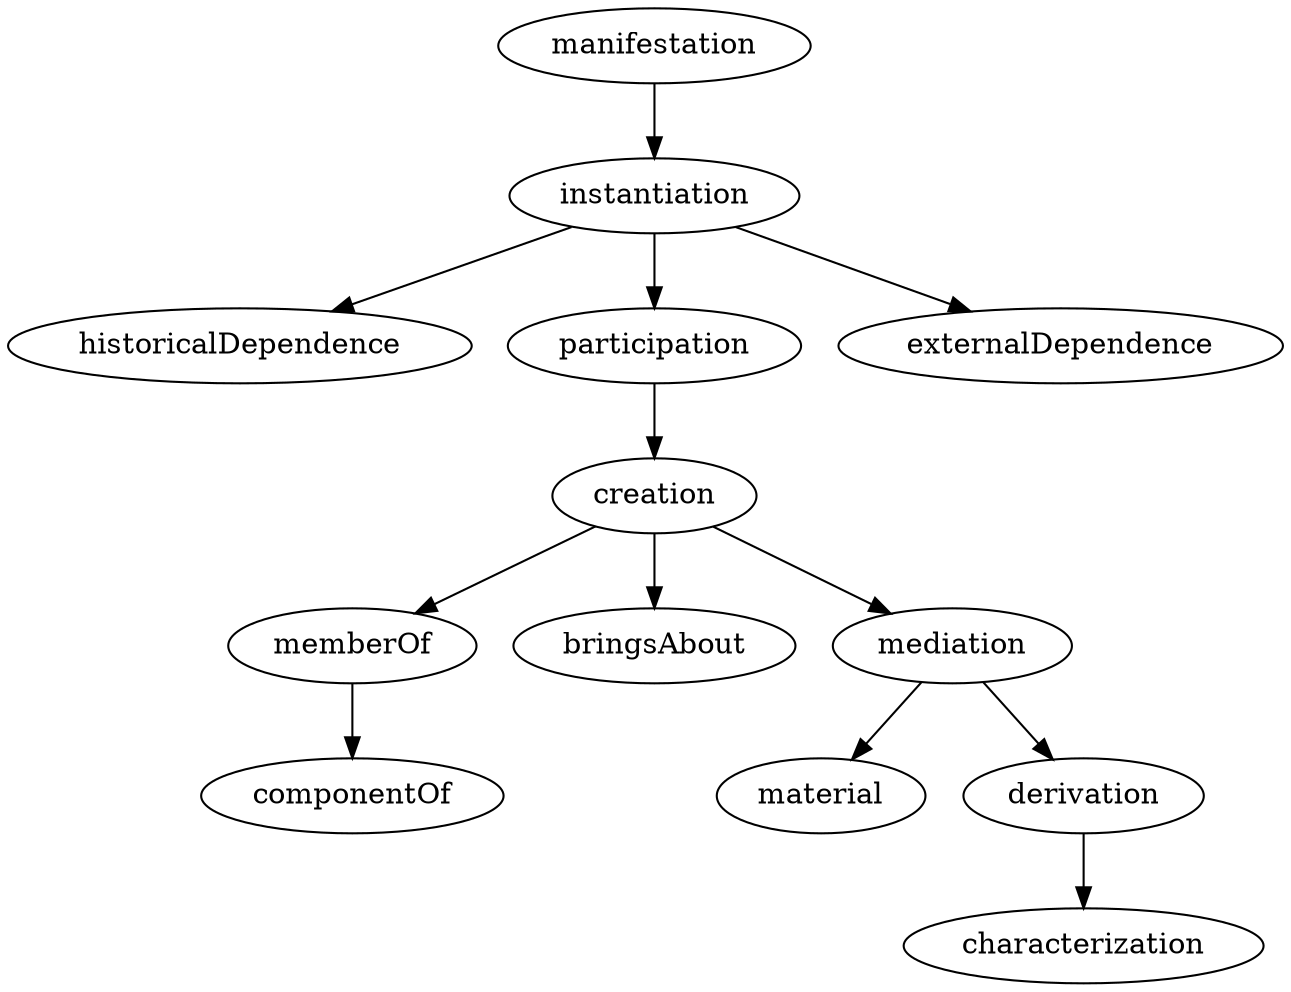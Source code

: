 strict digraph  {
manifestation;
instantiation;
historicalDependence;
participation;
externalDependence;
creation;
memberOf;
bringsAbout;
mediation;
componentOf;
material;
derivation;
characterization;
manifestation -> instantiation;
instantiation -> historicalDependence;
instantiation -> participation;
instantiation -> externalDependence;
participation -> creation;
creation -> memberOf;
creation -> bringsAbout;
creation -> mediation;
memberOf -> componentOf;
mediation -> material;
mediation -> derivation;
derivation -> characterization;
}
